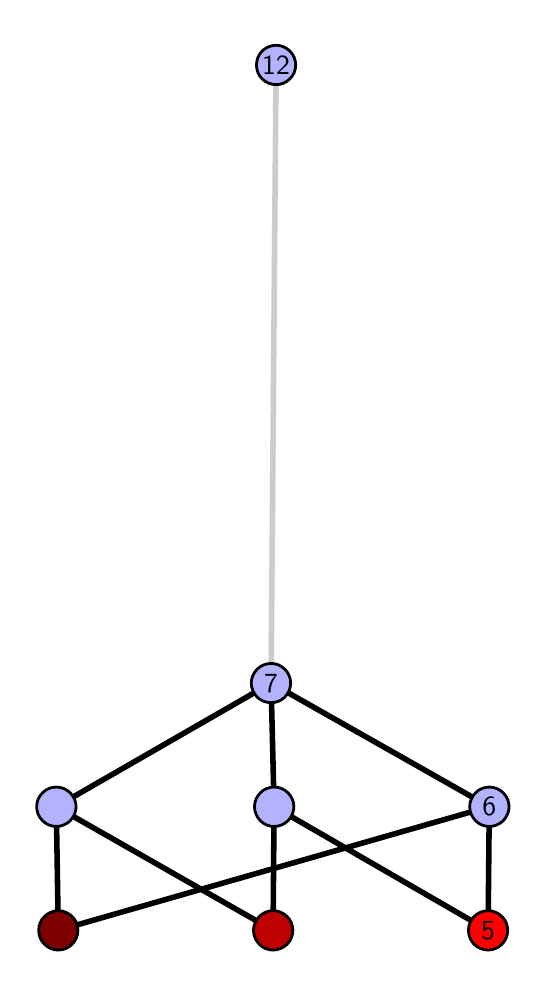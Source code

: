 \begingroup%
\makeatletter%
\begin{pgfpicture}%
\pgfpathrectangle{\pgfpointorigin}{\pgfqpoint{2.453in}{4.7in}}%
\pgfusepath{use as bounding box, clip}%
\begin{pgfscope}%
\pgfsetbuttcap%
\pgfsetmiterjoin%
\definecolor{currentfill}{rgb}{1.0,1.0,1.0}%
\pgfsetfillcolor{currentfill}%
\pgfsetlinewidth{0.0pt}%
\definecolor{currentstroke}{rgb}{1.0,1.0,1.0}%
\pgfsetstrokecolor{currentstroke}%
\pgfsetdash{}{0pt}%
\pgfpathmoveto{\pgfqpoint{0.0in}{0.0in}}%
\pgfpathlineto{\pgfqpoint{2.453in}{0.0in}}%
\pgfpathlineto{\pgfqpoint{2.453in}{4.7in}}%
\pgfpathlineto{\pgfqpoint{0.0in}{4.7in}}%
\pgfpathlineto{\pgfqpoint{0.0in}{0.0in}}%
\pgfpathclose%
\pgfusepath{fill}%
\end{pgfscope}%
\begin{pgfscope}%
\pgfsetbuttcap%
\pgfsetmiterjoin%
\definecolor{currentfill}{rgb}{1.0,1.0,1.0}%
\pgfsetfillcolor{currentfill}%
\pgfsetlinewidth{0.0pt}%
\definecolor{currentstroke}{rgb}{0.0,0.0,0.0}%
\pgfsetstrokecolor{currentstroke}%
\pgfsetstrokeopacity{0.0}%
\pgfsetdash{}{0pt}%
\pgfpathmoveto{\pgfqpoint{0.1in}{0.1in}}%
\pgfpathlineto{\pgfqpoint{2.352in}{0.1in}}%
\pgfpathlineto{\pgfqpoint{2.352in}{4.6in}}%
\pgfpathlineto{\pgfqpoint{0.1in}{4.6in}}%
\pgfpathlineto{\pgfqpoint{0.1in}{0.1in}}%
\pgfpathclose%
\pgfusepath{fill}%
\end{pgfscope}%
\begin{pgfscope}%
\pgfpathrectangle{\pgfqpoint{0.1in}{0.1in}}{\pgfqpoint{2.252in}{4.5in}}%
\pgfusepath{clip}%
\pgfsetrectcap%
\pgfsetroundjoin%
\pgfsetlinewidth{2.007pt}%
\definecolor{currentstroke}{rgb}{0.0,0.0,0.0}%
\pgfsetstrokecolor{currentstroke}%
\pgfsetdash{}{0pt}%
\pgfpathmoveto{\pgfqpoint{2.302in}{0.187in}}%
\pgfpathlineto{\pgfqpoint{1.232in}{0.805in}}%
\pgfusepath{stroke}%
\end{pgfscope}%
\begin{pgfscope}%
\pgfpathrectangle{\pgfqpoint{0.1in}{0.1in}}{\pgfqpoint{2.252in}{4.5in}}%
\pgfusepath{clip}%
\pgfsetrectcap%
\pgfsetroundjoin%
\pgfsetlinewidth{2.007pt}%
\definecolor{currentstroke}{rgb}{0.0,0.0,0.0}%
\pgfsetstrokecolor{currentstroke}%
\pgfsetdash{}{0pt}%
\pgfpathmoveto{\pgfqpoint{2.302in}{0.187in}}%
\pgfpathlineto{\pgfqpoint{2.308in}{0.805in}}%
\pgfusepath{stroke}%
\end{pgfscope}%
\begin{pgfscope}%
\pgfpathrectangle{\pgfqpoint{0.1in}{0.1in}}{\pgfqpoint{2.252in}{4.5in}}%
\pgfusepath{clip}%
\pgfsetrectcap%
\pgfsetroundjoin%
\pgfsetlinewidth{2.007pt}%
\definecolor{currentstroke}{rgb}{0.0,0.0,0.0}%
\pgfsetstrokecolor{currentstroke}%
\pgfsetdash{}{0pt}%
\pgfpathmoveto{\pgfqpoint{1.227in}{0.187in}}%
\pgfpathlineto{\pgfqpoint{1.232in}{0.805in}}%
\pgfusepath{stroke}%
\end{pgfscope}%
\begin{pgfscope}%
\pgfpathrectangle{\pgfqpoint{0.1in}{0.1in}}{\pgfqpoint{2.252in}{4.5in}}%
\pgfusepath{clip}%
\pgfsetrectcap%
\pgfsetroundjoin%
\pgfsetlinewidth{2.007pt}%
\definecolor{currentstroke}{rgb}{0.0,0.0,0.0}%
\pgfsetstrokecolor{currentstroke}%
\pgfsetdash{}{0pt}%
\pgfpathmoveto{\pgfqpoint{1.227in}{0.187in}}%
\pgfpathlineto{\pgfqpoint{0.143in}{0.805in}}%
\pgfusepath{stroke}%
\end{pgfscope}%
\begin{pgfscope}%
\pgfpathrectangle{\pgfqpoint{0.1in}{0.1in}}{\pgfqpoint{2.252in}{4.5in}}%
\pgfusepath{clip}%
\pgfsetrectcap%
\pgfsetroundjoin%
\pgfsetlinewidth{2.007pt}%
\definecolor{currentstroke}{rgb}{0.0,0.0,0.0}%
\pgfsetstrokecolor{currentstroke}%
\pgfsetdash{}{0pt}%
\pgfpathmoveto{\pgfqpoint{0.153in}{0.187in}}%
\pgfpathlineto{\pgfqpoint{2.308in}{0.805in}}%
\pgfusepath{stroke}%
\end{pgfscope}%
\begin{pgfscope}%
\pgfpathrectangle{\pgfqpoint{0.1in}{0.1in}}{\pgfqpoint{2.252in}{4.5in}}%
\pgfusepath{clip}%
\pgfsetrectcap%
\pgfsetroundjoin%
\pgfsetlinewidth{2.007pt}%
\definecolor{currentstroke}{rgb}{0.0,0.0,0.0}%
\pgfsetstrokecolor{currentstroke}%
\pgfsetdash{}{0pt}%
\pgfpathmoveto{\pgfqpoint{0.153in}{0.187in}}%
\pgfpathlineto{\pgfqpoint{0.143in}{0.805in}}%
\pgfusepath{stroke}%
\end{pgfscope}%
\begin{pgfscope}%
\pgfpathrectangle{\pgfqpoint{0.1in}{0.1in}}{\pgfqpoint{2.252in}{4.5in}}%
\pgfusepath{clip}%
\pgfsetrectcap%
\pgfsetroundjoin%
\pgfsetlinewidth{2.007pt}%
\definecolor{currentstroke}{rgb}{0.0,0.0,0.0}%
\pgfsetstrokecolor{currentstroke}%
\pgfsetdash{}{0pt}%
\pgfpathmoveto{\pgfqpoint{1.232in}{0.805in}}%
\pgfpathlineto{\pgfqpoint{1.217in}{1.423in}}%
\pgfusepath{stroke}%
\end{pgfscope}%
\begin{pgfscope}%
\pgfpathrectangle{\pgfqpoint{0.1in}{0.1in}}{\pgfqpoint{2.252in}{4.5in}}%
\pgfusepath{clip}%
\pgfsetrectcap%
\pgfsetroundjoin%
\pgfsetlinewidth{2.007pt}%
\definecolor{currentstroke}{rgb}{0.0,0.0,0.0}%
\pgfsetstrokecolor{currentstroke}%
\pgfsetdash{}{0pt}%
\pgfpathmoveto{\pgfqpoint{2.308in}{0.805in}}%
\pgfpathlineto{\pgfqpoint{1.217in}{1.423in}}%
\pgfusepath{stroke}%
\end{pgfscope}%
\begin{pgfscope}%
\pgfpathrectangle{\pgfqpoint{0.1in}{0.1in}}{\pgfqpoint{2.252in}{4.5in}}%
\pgfusepath{clip}%
\pgfsetrectcap%
\pgfsetroundjoin%
\pgfsetlinewidth{2.007pt}%
\definecolor{currentstroke}{rgb}{0.0,0.0,0.0}%
\pgfsetstrokecolor{currentstroke}%
\pgfsetdash{}{0pt}%
\pgfpathmoveto{\pgfqpoint{0.143in}{0.805in}}%
\pgfpathlineto{\pgfqpoint{1.217in}{1.423in}}%
\pgfusepath{stroke}%
\end{pgfscope}%
\begin{pgfscope}%
\pgfpathrectangle{\pgfqpoint{0.1in}{0.1in}}{\pgfqpoint{2.252in}{4.5in}}%
\pgfusepath{clip}%
\pgfsetrectcap%
\pgfsetroundjoin%
\pgfsetlinewidth{2.007pt}%
\definecolor{currentstroke}{rgb}{0.8,0.8,0.8}%
\pgfsetstrokecolor{currentstroke}%
\pgfsetdash{}{0pt}%
\pgfpathmoveto{\pgfqpoint{1.217in}{1.423in}}%
\pgfpathlineto{\pgfqpoint{1.242in}{4.513in}}%
\pgfusepath{stroke}%
\end{pgfscope}%
\begin{pgfscope}%
\pgfsetbuttcap%
\pgfsetroundjoin%
\definecolor{currentfill}{rgb}{0.7,0.7,1.0}%
\pgfsetfillcolor{currentfill}%
\pgfsetlinewidth{1.004pt}%
\definecolor{currentstroke}{rgb}{0.0,0.0,0.0}%
\pgfsetstrokecolor{currentstroke}%
\pgfsetdash{}{0pt}%
\pgfpathmoveto{\pgfqpoint{0.143in}{0.706in}}%
\pgfpathcurveto{\pgfqpoint{0.169in}{0.706in}}{\pgfqpoint{0.194in}{0.717in}}{\pgfqpoint{0.213in}{0.735in}}%
\pgfpathcurveto{\pgfqpoint{0.231in}{0.754in}}{\pgfqpoint{0.242in}{0.779in}}{\pgfqpoint{0.242in}{0.805in}}%
\pgfpathcurveto{\pgfqpoint{0.242in}{0.831in}}{\pgfqpoint{0.231in}{0.856in}}{\pgfqpoint{0.213in}{0.874in}}%
\pgfpathcurveto{\pgfqpoint{0.194in}{0.893in}}{\pgfqpoint{0.169in}{0.903in}}{\pgfqpoint{0.143in}{0.903in}}%
\pgfpathcurveto{\pgfqpoint{0.117in}{0.903in}}{\pgfqpoint{0.092in}{0.893in}}{\pgfqpoint{0.074in}{0.874in}}%
\pgfpathcurveto{\pgfqpoint{0.055in}{0.856in}}{\pgfqpoint{0.045in}{0.831in}}{\pgfqpoint{0.045in}{0.805in}}%
\pgfpathcurveto{\pgfqpoint{0.045in}{0.779in}}{\pgfqpoint{0.055in}{0.754in}}{\pgfqpoint{0.074in}{0.735in}}%
\pgfpathcurveto{\pgfqpoint{0.092in}{0.717in}}{\pgfqpoint{0.117in}{0.706in}}{\pgfqpoint{0.143in}{0.706in}}%
\pgfpathlineto{\pgfqpoint{0.143in}{0.706in}}%
\pgfpathclose%
\pgfusepath{stroke,fill}%
\end{pgfscope}%
\begin{pgfscope}%
\pgfsetbuttcap%
\pgfsetroundjoin%
\definecolor{currentfill}{rgb}{0.7,0.7,1.0}%
\pgfsetfillcolor{currentfill}%
\pgfsetlinewidth{1.004pt}%
\definecolor{currentstroke}{rgb}{0.0,0.0,0.0}%
\pgfsetstrokecolor{currentstroke}%
\pgfsetdash{}{0pt}%
\pgfpathmoveto{\pgfqpoint{1.232in}{0.706in}}%
\pgfpathcurveto{\pgfqpoint{1.258in}{0.706in}}{\pgfqpoint{1.283in}{0.717in}}{\pgfqpoint{1.302in}{0.735in}}%
\pgfpathcurveto{\pgfqpoint{1.32in}{0.754in}}{\pgfqpoint{1.331in}{0.779in}}{\pgfqpoint{1.331in}{0.805in}}%
\pgfpathcurveto{\pgfqpoint{1.331in}{0.831in}}{\pgfqpoint{1.32in}{0.856in}}{\pgfqpoint{1.302in}{0.874in}}%
\pgfpathcurveto{\pgfqpoint{1.283in}{0.893in}}{\pgfqpoint{1.258in}{0.903in}}{\pgfqpoint{1.232in}{0.903in}}%
\pgfpathcurveto{\pgfqpoint{1.206in}{0.903in}}{\pgfqpoint{1.181in}{0.893in}}{\pgfqpoint{1.163in}{0.874in}}%
\pgfpathcurveto{\pgfqpoint{1.145in}{0.856in}}{\pgfqpoint{1.134in}{0.831in}}{\pgfqpoint{1.134in}{0.805in}}%
\pgfpathcurveto{\pgfqpoint{1.134in}{0.779in}}{\pgfqpoint{1.145in}{0.754in}}{\pgfqpoint{1.163in}{0.735in}}%
\pgfpathcurveto{\pgfqpoint{1.181in}{0.717in}}{\pgfqpoint{1.206in}{0.706in}}{\pgfqpoint{1.232in}{0.706in}}%
\pgfpathlineto{\pgfqpoint{1.232in}{0.706in}}%
\pgfpathclose%
\pgfusepath{stroke,fill}%
\end{pgfscope}%
\begin{pgfscope}%
\pgfsetbuttcap%
\pgfsetroundjoin%
\definecolor{currentfill}{rgb}{0.7,0.7,1.0}%
\pgfsetfillcolor{currentfill}%
\pgfsetlinewidth{1.004pt}%
\definecolor{currentstroke}{rgb}{0.0,0.0,0.0}%
\pgfsetstrokecolor{currentstroke}%
\pgfsetdash{}{0pt}%
\pgfpathmoveto{\pgfqpoint{2.308in}{0.706in}}%
\pgfpathcurveto{\pgfqpoint{2.334in}{0.706in}}{\pgfqpoint{2.359in}{0.717in}}{\pgfqpoint{2.378in}{0.735in}}%
\pgfpathcurveto{\pgfqpoint{2.396in}{0.754in}}{\pgfqpoint{2.407in}{0.779in}}{\pgfqpoint{2.407in}{0.805in}}%
\pgfpathcurveto{\pgfqpoint{2.407in}{0.831in}}{\pgfqpoint{2.396in}{0.856in}}{\pgfqpoint{2.378in}{0.874in}}%
\pgfpathcurveto{\pgfqpoint{2.359in}{0.893in}}{\pgfqpoint{2.334in}{0.903in}}{\pgfqpoint{2.308in}{0.903in}}%
\pgfpathcurveto{\pgfqpoint{2.282in}{0.903in}}{\pgfqpoint{2.257in}{0.893in}}{\pgfqpoint{2.239in}{0.874in}}%
\pgfpathcurveto{\pgfqpoint{2.221in}{0.856in}}{\pgfqpoint{2.21in}{0.831in}}{\pgfqpoint{2.21in}{0.805in}}%
\pgfpathcurveto{\pgfqpoint{2.21in}{0.779in}}{\pgfqpoint{2.221in}{0.754in}}{\pgfqpoint{2.239in}{0.735in}}%
\pgfpathcurveto{\pgfqpoint{2.257in}{0.717in}}{\pgfqpoint{2.282in}{0.706in}}{\pgfqpoint{2.308in}{0.706in}}%
\pgfpathlineto{\pgfqpoint{2.308in}{0.706in}}%
\pgfpathclose%
\pgfusepath{stroke,fill}%
\end{pgfscope}%
\begin{pgfscope}%
\pgfsetbuttcap%
\pgfsetroundjoin%
\definecolor{currentfill}{rgb}{0.7,0.7,1.0}%
\pgfsetfillcolor{currentfill}%
\pgfsetlinewidth{1.004pt}%
\definecolor{currentstroke}{rgb}{0.0,0.0,0.0}%
\pgfsetstrokecolor{currentstroke}%
\pgfsetdash{}{0pt}%
\pgfpathmoveto{\pgfqpoint{1.217in}{1.325in}}%
\pgfpathcurveto{\pgfqpoint{1.243in}{1.325in}}{\pgfqpoint{1.268in}{1.335in}}{\pgfqpoint{1.286in}{1.353in}}%
\pgfpathcurveto{\pgfqpoint{1.304in}{1.372in}}{\pgfqpoint{1.315in}{1.397in}}{\pgfqpoint{1.315in}{1.423in}}%
\pgfpathcurveto{\pgfqpoint{1.315in}{1.449in}}{\pgfqpoint{1.304in}{1.474in}}{\pgfqpoint{1.286in}{1.492in}}%
\pgfpathcurveto{\pgfqpoint{1.268in}{1.511in}}{\pgfqpoint{1.243in}{1.521in}}{\pgfqpoint{1.217in}{1.521in}}%
\pgfpathcurveto{\pgfqpoint{1.19in}{1.521in}}{\pgfqpoint{1.166in}{1.511in}}{\pgfqpoint{1.147in}{1.492in}}%
\pgfpathcurveto{\pgfqpoint{1.129in}{1.474in}}{\pgfqpoint{1.118in}{1.449in}}{\pgfqpoint{1.118in}{1.423in}}%
\pgfpathcurveto{\pgfqpoint{1.118in}{1.397in}}{\pgfqpoint{1.129in}{1.372in}}{\pgfqpoint{1.147in}{1.353in}}%
\pgfpathcurveto{\pgfqpoint{1.166in}{1.335in}}{\pgfqpoint{1.19in}{1.325in}}{\pgfqpoint{1.217in}{1.325in}}%
\pgfpathlineto{\pgfqpoint{1.217in}{1.325in}}%
\pgfpathclose%
\pgfusepath{stroke,fill}%
\end{pgfscope}%
\begin{pgfscope}%
\pgfsetbuttcap%
\pgfsetroundjoin%
\definecolor{currentfill}{rgb}{0.7,0.7,1.0}%
\pgfsetfillcolor{currentfill}%
\pgfsetlinewidth{1.004pt}%
\definecolor{currentstroke}{rgb}{0.0,0.0,0.0}%
\pgfsetstrokecolor{currentstroke}%
\pgfsetdash{}{0pt}%
\pgfpathmoveto{\pgfqpoint{1.242in}{4.415in}}%
\pgfpathcurveto{\pgfqpoint{1.268in}{4.415in}}{\pgfqpoint{1.293in}{4.426in}}{\pgfqpoint{1.311in}{4.444in}}%
\pgfpathcurveto{\pgfqpoint{1.33in}{4.462in}}{\pgfqpoint{1.34in}{4.487in}}{\pgfqpoint{1.34in}{4.513in}}%
\pgfpathcurveto{\pgfqpoint{1.34in}{4.54in}}{\pgfqpoint{1.33in}{4.564in}}{\pgfqpoint{1.311in}{4.583in}}%
\pgfpathcurveto{\pgfqpoint{1.293in}{4.601in}}{\pgfqpoint{1.268in}{4.612in}}{\pgfqpoint{1.242in}{4.612in}}%
\pgfpathcurveto{\pgfqpoint{1.216in}{4.612in}}{\pgfqpoint{1.191in}{4.601in}}{\pgfqpoint{1.172in}{4.583in}}%
\pgfpathcurveto{\pgfqpoint{1.154in}{4.564in}}{\pgfqpoint{1.144in}{4.54in}}{\pgfqpoint{1.144in}{4.513in}}%
\pgfpathcurveto{\pgfqpoint{1.144in}{4.487in}}{\pgfqpoint{1.154in}{4.462in}}{\pgfqpoint{1.172in}{4.444in}}%
\pgfpathcurveto{\pgfqpoint{1.191in}{4.426in}}{\pgfqpoint{1.216in}{4.415in}}{\pgfqpoint{1.242in}{4.415in}}%
\pgfpathlineto{\pgfqpoint{1.242in}{4.415in}}%
\pgfpathclose%
\pgfusepath{stroke,fill}%
\end{pgfscope}%
\begin{pgfscope}%
\pgfsetbuttcap%
\pgfsetroundjoin%
\definecolor{currentfill}{rgb}{0.491,0.0,0.0}%
\pgfsetfillcolor{currentfill}%
\pgfsetlinewidth{1.004pt}%
\definecolor{currentstroke}{rgb}{0.0,0.0,0.0}%
\pgfsetstrokecolor{currentstroke}%
\pgfsetdash{}{0pt}%
\pgfpathmoveto{\pgfqpoint{0.153in}{0.088in}}%
\pgfpathcurveto{\pgfqpoint{0.179in}{0.088in}}{\pgfqpoint{0.204in}{0.099in}}{\pgfqpoint{0.222in}{0.117in}}%
\pgfpathcurveto{\pgfqpoint{0.241in}{0.136in}}{\pgfqpoint{0.251in}{0.16in}}{\pgfqpoint{0.251in}{0.187in}}%
\pgfpathcurveto{\pgfqpoint{0.251in}{0.213in}}{\pgfqpoint{0.241in}{0.238in}}{\pgfqpoint{0.222in}{0.256in}}%
\pgfpathcurveto{\pgfqpoint{0.204in}{0.274in}}{\pgfqpoint{0.179in}{0.285in}}{\pgfqpoint{0.153in}{0.285in}}%
\pgfpathcurveto{\pgfqpoint{0.127in}{0.285in}}{\pgfqpoint{0.102in}{0.274in}}{\pgfqpoint{0.084in}{0.256in}}%
\pgfpathcurveto{\pgfqpoint{0.065in}{0.238in}}{\pgfqpoint{0.055in}{0.213in}}{\pgfqpoint{0.055in}{0.187in}}%
\pgfpathcurveto{\pgfqpoint{0.055in}{0.16in}}{\pgfqpoint{0.065in}{0.136in}}{\pgfqpoint{0.084in}{0.117in}}%
\pgfpathcurveto{\pgfqpoint{0.102in}{0.099in}}{\pgfqpoint{0.127in}{0.088in}}{\pgfqpoint{0.153in}{0.088in}}%
\pgfpathlineto{\pgfqpoint{0.153in}{0.088in}}%
\pgfpathclose%
\pgfusepath{stroke,fill}%
\end{pgfscope}%
\begin{pgfscope}%
\pgfsetbuttcap%
\pgfsetroundjoin%
\definecolor{currentfill}{rgb}{0.745,0.0,0.0}%
\pgfsetfillcolor{currentfill}%
\pgfsetlinewidth{1.004pt}%
\definecolor{currentstroke}{rgb}{0.0,0.0,0.0}%
\pgfsetstrokecolor{currentstroke}%
\pgfsetdash{}{0pt}%
\pgfpathmoveto{\pgfqpoint{1.227in}{0.088in}}%
\pgfpathcurveto{\pgfqpoint{1.253in}{0.088in}}{\pgfqpoint{1.278in}{0.099in}}{\pgfqpoint{1.297in}{0.117in}}%
\pgfpathcurveto{\pgfqpoint{1.315in}{0.136in}}{\pgfqpoint{1.326in}{0.16in}}{\pgfqpoint{1.326in}{0.187in}}%
\pgfpathcurveto{\pgfqpoint{1.326in}{0.213in}}{\pgfqpoint{1.315in}{0.238in}}{\pgfqpoint{1.297in}{0.256in}}%
\pgfpathcurveto{\pgfqpoint{1.278in}{0.274in}}{\pgfqpoint{1.253in}{0.285in}}{\pgfqpoint{1.227in}{0.285in}}%
\pgfpathcurveto{\pgfqpoint{1.201in}{0.285in}}{\pgfqpoint{1.176in}{0.274in}}{\pgfqpoint{1.158in}{0.256in}}%
\pgfpathcurveto{\pgfqpoint{1.14in}{0.238in}}{\pgfqpoint{1.129in}{0.213in}}{\pgfqpoint{1.129in}{0.187in}}%
\pgfpathcurveto{\pgfqpoint{1.129in}{0.16in}}{\pgfqpoint{1.14in}{0.136in}}{\pgfqpoint{1.158in}{0.117in}}%
\pgfpathcurveto{\pgfqpoint{1.176in}{0.099in}}{\pgfqpoint{1.201in}{0.088in}}{\pgfqpoint{1.227in}{0.088in}}%
\pgfpathlineto{\pgfqpoint{1.227in}{0.088in}}%
\pgfpathclose%
\pgfusepath{stroke,fill}%
\end{pgfscope}%
\begin{pgfscope}%
\pgfsetbuttcap%
\pgfsetroundjoin%
\definecolor{currentfill}{rgb}{1.0,0.0,0.0}%
\pgfsetfillcolor{currentfill}%
\pgfsetlinewidth{1.004pt}%
\definecolor{currentstroke}{rgb}{0.0,0.0,0.0}%
\pgfsetstrokecolor{currentstroke}%
\pgfsetdash{}{0pt}%
\pgfpathmoveto{\pgfqpoint{2.302in}{0.088in}}%
\pgfpathcurveto{\pgfqpoint{2.328in}{0.088in}}{\pgfqpoint{2.353in}{0.099in}}{\pgfqpoint{2.371in}{0.117in}}%
\pgfpathcurveto{\pgfqpoint{2.39in}{0.136in}}{\pgfqpoint{2.4in}{0.16in}}{\pgfqpoint{2.4in}{0.187in}}%
\pgfpathcurveto{\pgfqpoint{2.4in}{0.213in}}{\pgfqpoint{2.39in}{0.238in}}{\pgfqpoint{2.371in}{0.256in}}%
\pgfpathcurveto{\pgfqpoint{2.353in}{0.274in}}{\pgfqpoint{2.328in}{0.285in}}{\pgfqpoint{2.302in}{0.285in}}%
\pgfpathcurveto{\pgfqpoint{2.276in}{0.285in}}{\pgfqpoint{2.251in}{0.274in}}{\pgfqpoint{2.232in}{0.256in}}%
\pgfpathcurveto{\pgfqpoint{2.214in}{0.238in}}{\pgfqpoint{2.204in}{0.213in}}{\pgfqpoint{2.204in}{0.187in}}%
\pgfpathcurveto{\pgfqpoint{2.204in}{0.16in}}{\pgfqpoint{2.214in}{0.136in}}{\pgfqpoint{2.232in}{0.117in}}%
\pgfpathcurveto{\pgfqpoint{2.251in}{0.099in}}{\pgfqpoint{2.276in}{0.088in}}{\pgfqpoint{2.302in}{0.088in}}%
\pgfpathlineto{\pgfqpoint{2.302in}{0.088in}}%
\pgfpathclose%
\pgfusepath{stroke,fill}%
\end{pgfscope}%
\begin{pgfscope}%
\definecolor{textcolor}{rgb}{0.0,0.0,0.0}%
\pgfsetstrokecolor{textcolor}%
\pgfsetfillcolor{textcolor}%
\pgftext[x=2.302in,y=0.187in,,]{\color{textcolor}\sffamily\fontsize{10.0}{12.0}\selectfont 5}%
\end{pgfscope}%
\begin{pgfscope}%
\definecolor{textcolor}{rgb}{0.0,0.0,0.0}%
\pgfsetstrokecolor{textcolor}%
\pgfsetfillcolor{textcolor}%
\pgftext[x=2.308in,y=0.805in,,]{\color{textcolor}\sffamily\fontsize{10.0}{12.0}\selectfont 6}%
\end{pgfscope}%
\begin{pgfscope}%
\definecolor{textcolor}{rgb}{0.0,0.0,0.0}%
\pgfsetstrokecolor{textcolor}%
\pgfsetfillcolor{textcolor}%
\pgftext[x=1.217in,y=1.423in,,]{\color{textcolor}\sffamily\fontsize{10.0}{12.0}\selectfont 7}%
\end{pgfscope}%
\begin{pgfscope}%
\definecolor{textcolor}{rgb}{0.0,0.0,0.0}%
\pgfsetstrokecolor{textcolor}%
\pgfsetfillcolor{textcolor}%
\pgftext[x=1.242in,y=4.513in,,]{\color{textcolor}\sffamily\fontsize{10.0}{12.0}\selectfont 12}%
\end{pgfscope}%
\end{pgfpicture}%
\makeatother%
\endgroup%
